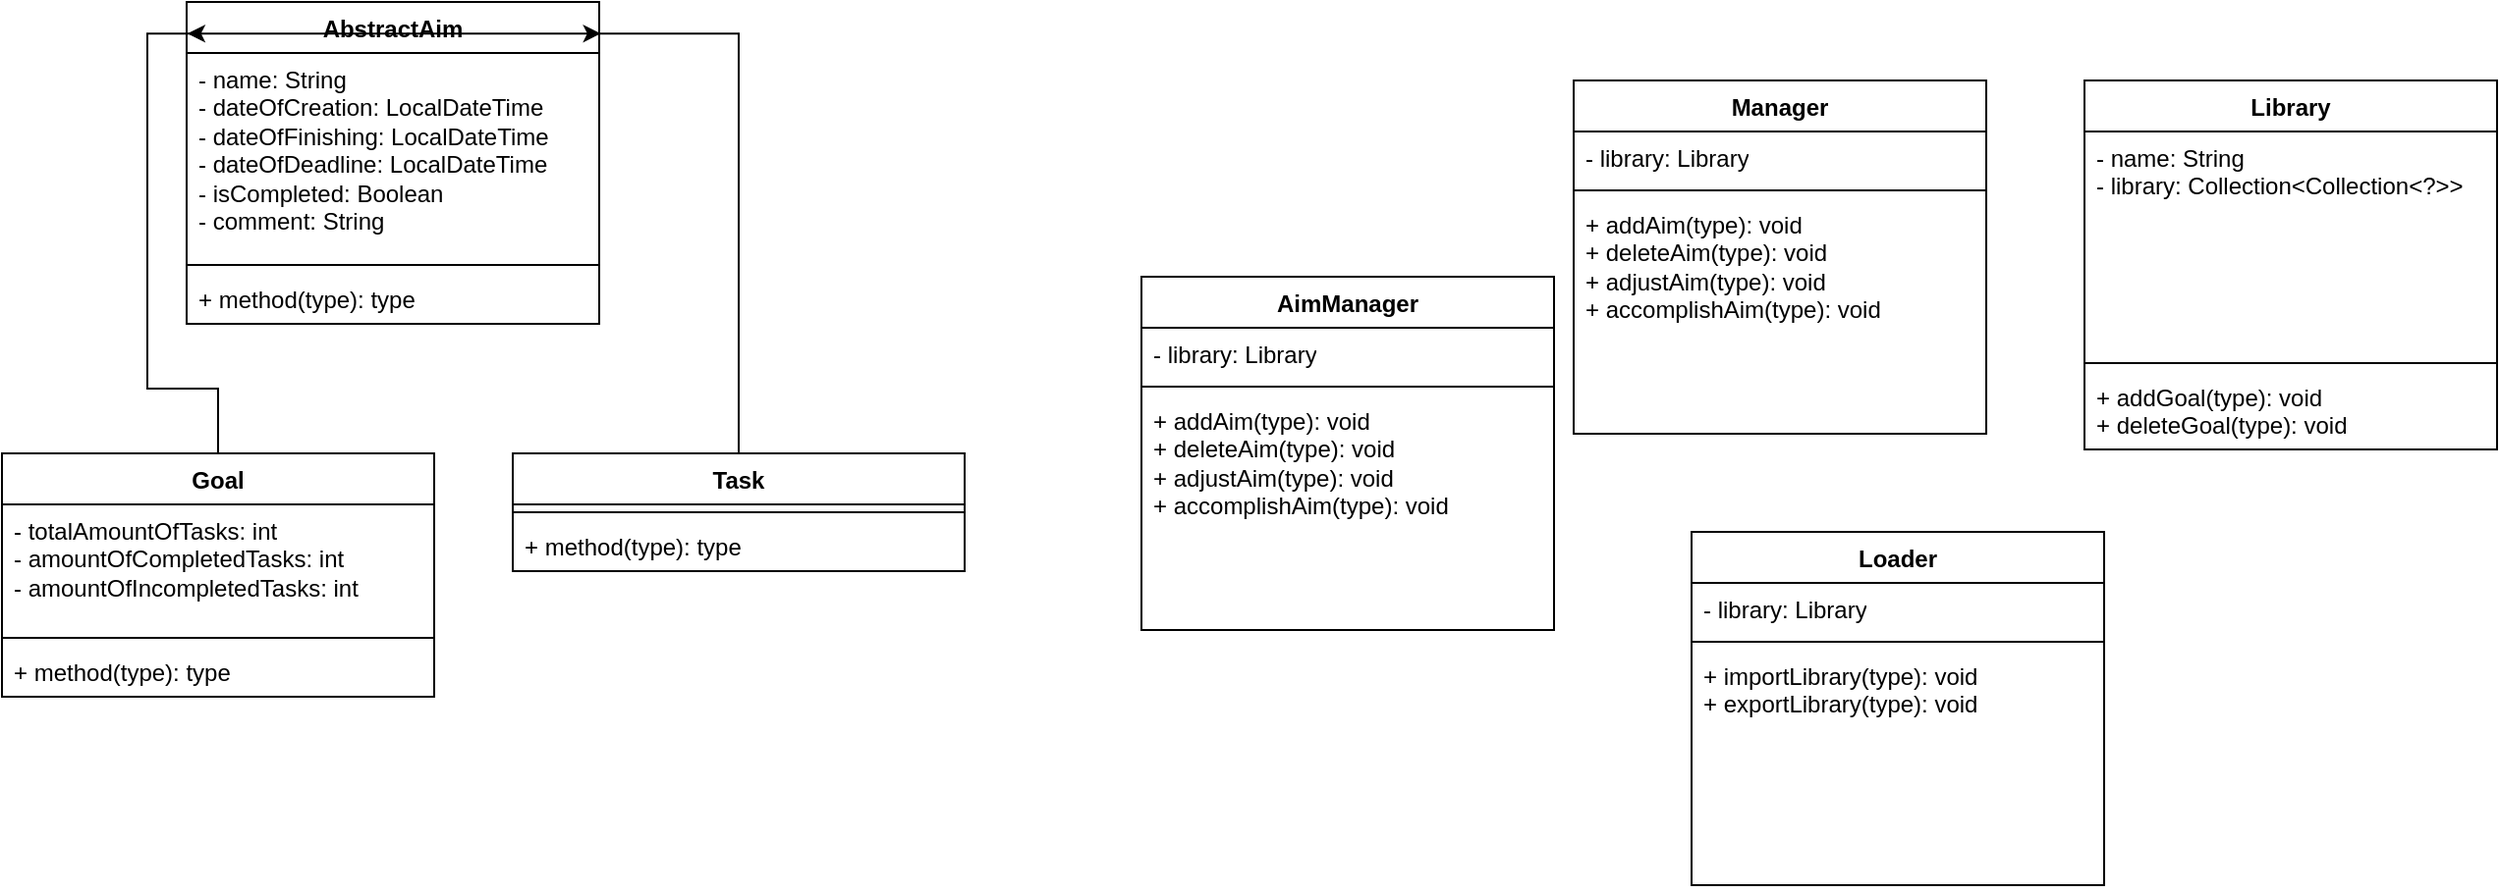 <mxfile version="28.2.7">
  <diagram name="Страница — 1" id="L7pegW341-Cvob3SDEj0">
    <mxGraphModel dx="1042" dy="535" grid="1" gridSize="10" guides="1" tooltips="1" connect="1" arrows="1" fold="1" page="1" pageScale="1" pageWidth="3300" pageHeight="4681" math="0" shadow="0">
      <root>
        <mxCell id="0" />
        <mxCell id="1" parent="0" />
        <mxCell id="3qHl4PqVqLv_ZjPEbpaF-16" value="AbstractAim" style="swimlane;fontStyle=1;align=center;verticalAlign=top;childLayout=stackLayout;horizontal=1;startSize=26;horizontalStack=0;resizeParent=1;resizeParentMax=0;resizeLast=0;collapsible=1;marginBottom=0;whiteSpace=wrap;html=1;" parent="1" vertex="1">
          <mxGeometry x="204" y="10" width="210" height="164" as="geometry" />
        </mxCell>
        <mxCell id="3qHl4PqVqLv_ZjPEbpaF-17" value="- name: String&lt;div&gt;- dateOfCreation: LocalDateTime&lt;/div&gt;&lt;div&gt;- dateOfFinishing: LocalDateTime&lt;/div&gt;&lt;div&gt;- dateOfDeadline: LocalDateTime&lt;br&gt;&lt;div&gt;&lt;div&gt;&lt;/div&gt;&lt;/div&gt;&lt;div&gt;&lt;div&gt;&lt;div&gt;- isCompleted: Boolean&lt;/div&gt;&lt;div&gt;- comment: String&lt;br&gt;&lt;div&gt;&lt;br&gt;&lt;/div&gt;&lt;/div&gt;&lt;/div&gt;&lt;/div&gt;&lt;/div&gt;" style="text;strokeColor=none;fillColor=none;align=left;verticalAlign=top;spacingLeft=4;spacingRight=4;overflow=hidden;rotatable=0;points=[[0,0.5],[1,0.5]];portConstraint=eastwest;whiteSpace=wrap;html=1;" parent="3qHl4PqVqLv_ZjPEbpaF-16" vertex="1">
          <mxGeometry y="26" width="210" height="104" as="geometry" />
        </mxCell>
        <mxCell id="3qHl4PqVqLv_ZjPEbpaF-18" value="" style="line;strokeWidth=1;fillColor=none;align=left;verticalAlign=middle;spacingTop=-1;spacingLeft=3;spacingRight=3;rotatable=0;labelPosition=right;points=[];portConstraint=eastwest;strokeColor=inherit;" parent="3qHl4PqVqLv_ZjPEbpaF-16" vertex="1">
          <mxGeometry y="130" width="210" height="8" as="geometry" />
        </mxCell>
        <mxCell id="3qHl4PqVqLv_ZjPEbpaF-19" value="+ method(type): type" style="text;strokeColor=none;fillColor=none;align=left;verticalAlign=top;spacingLeft=4;spacingRight=4;overflow=hidden;rotatable=0;points=[[0,0.5],[1,0.5]];portConstraint=eastwest;whiteSpace=wrap;html=1;" parent="3qHl4PqVqLv_ZjPEbpaF-16" vertex="1">
          <mxGeometry y="138" width="210" height="26" as="geometry" />
        </mxCell>
        <mxCell id="MxHm8bXUCmK2yZea_yJ1-1" value="Goal" style="swimlane;fontStyle=1;align=center;verticalAlign=top;childLayout=stackLayout;horizontal=1;startSize=26;horizontalStack=0;resizeParent=1;resizeParentMax=0;resizeLast=0;collapsible=1;marginBottom=0;whiteSpace=wrap;html=1;" vertex="1" parent="1">
          <mxGeometry x="110" y="240" width="220" height="124" as="geometry" />
        </mxCell>
        <mxCell id="MxHm8bXUCmK2yZea_yJ1-2" value="-&amp;nbsp;&lt;span style=&quot;white-space-collapse: preserve;&quot;&gt;totalAmountOfTasks&lt;/span&gt;:&amp;nbsp;&lt;span style=&quot;white-space-collapse: preserve; background-color: transparent; color: light-dark(rgb(0, 0, 0), rgb(255, 255, 255));&quot;&gt;int &lt;/span&gt;&lt;div&gt;&lt;span style=&quot;white-space-collapse: preserve;&quot;&gt;- amountOfCompletedTasks&lt;/span&gt;:&amp;nbsp;&lt;span style=&quot;color: light-dark(rgb(0, 0, 0), rgb(255, 255, 255)); white-space-collapse: preserve; background-color: transparent;&quot;&gt;int &lt;/span&gt;&lt;br&gt;&lt;span style=&quot;white-space-collapse: preserve;&quot;&gt;- amountOfIncompletedTasks&lt;/span&gt;&lt;span style=&quot;background-color: transparent; color: light-dark(rgb(0, 0, 0), rgb(255, 255, 255));&quot;&gt;:&amp;nbsp;&lt;/span&gt;&lt;span style=&quot;background-color: transparent; color: light-dark(rgb(0, 0, 0), rgb(255, 255, 255)); white-space-collapse: preserve;&quot;&gt;int &lt;/span&gt;&lt;/div&gt;" style="text;strokeColor=none;fillColor=none;align=left;verticalAlign=top;spacingLeft=4;spacingRight=4;overflow=hidden;rotatable=0;points=[[0,0.5],[1,0.5]];portConstraint=eastwest;whiteSpace=wrap;html=1;" vertex="1" parent="MxHm8bXUCmK2yZea_yJ1-1">
          <mxGeometry y="26" width="220" height="64" as="geometry" />
        </mxCell>
        <mxCell id="MxHm8bXUCmK2yZea_yJ1-3" value="" style="line;strokeWidth=1;fillColor=none;align=left;verticalAlign=middle;spacingTop=-1;spacingLeft=3;spacingRight=3;rotatable=0;labelPosition=right;points=[];portConstraint=eastwest;strokeColor=inherit;" vertex="1" parent="MxHm8bXUCmK2yZea_yJ1-1">
          <mxGeometry y="90" width="220" height="8" as="geometry" />
        </mxCell>
        <mxCell id="MxHm8bXUCmK2yZea_yJ1-4" value="+ method(type): type" style="text;strokeColor=none;fillColor=none;align=left;verticalAlign=top;spacingLeft=4;spacingRight=4;overflow=hidden;rotatable=0;points=[[0,0.5],[1,0.5]];portConstraint=eastwest;whiteSpace=wrap;html=1;" vertex="1" parent="MxHm8bXUCmK2yZea_yJ1-1">
          <mxGeometry y="98" width="220" height="26" as="geometry" />
        </mxCell>
        <mxCell id="MxHm8bXUCmK2yZea_yJ1-5" value="Task" style="swimlane;fontStyle=1;align=center;verticalAlign=top;childLayout=stackLayout;horizontal=1;startSize=26;horizontalStack=0;resizeParent=1;resizeParentMax=0;resizeLast=0;collapsible=1;marginBottom=0;whiteSpace=wrap;html=1;" vertex="1" parent="1">
          <mxGeometry x="370" y="240" width="230" height="60" as="geometry" />
        </mxCell>
        <mxCell id="MxHm8bXUCmK2yZea_yJ1-7" value="" style="line;strokeWidth=1;fillColor=none;align=left;verticalAlign=middle;spacingTop=-1;spacingLeft=3;spacingRight=3;rotatable=0;labelPosition=right;points=[];portConstraint=eastwest;strokeColor=inherit;" vertex="1" parent="MxHm8bXUCmK2yZea_yJ1-5">
          <mxGeometry y="26" width="230" height="8" as="geometry" />
        </mxCell>
        <mxCell id="MxHm8bXUCmK2yZea_yJ1-8" value="+ method(type): type" style="text;strokeColor=none;fillColor=none;align=left;verticalAlign=top;spacingLeft=4;spacingRight=4;overflow=hidden;rotatable=0;points=[[0,0.5],[1,0.5]];portConstraint=eastwest;whiteSpace=wrap;html=1;" vertex="1" parent="MxHm8bXUCmK2yZea_yJ1-5">
          <mxGeometry y="34" width="230" height="26" as="geometry" />
        </mxCell>
        <mxCell id="MxHm8bXUCmK2yZea_yJ1-9" style="edgeStyle=orthogonalEdgeStyle;rounded=0;orthogonalLoop=1;jettySize=auto;html=1;exitX=0.5;exitY=0;exitDx=0;exitDy=0;entryX=0.002;entryY=0.098;entryDx=0;entryDy=0;entryPerimeter=0;" edge="1" parent="1" source="MxHm8bXUCmK2yZea_yJ1-1" target="3qHl4PqVqLv_ZjPEbpaF-16">
          <mxGeometry relative="1" as="geometry" />
        </mxCell>
        <mxCell id="MxHm8bXUCmK2yZea_yJ1-10" style="edgeStyle=orthogonalEdgeStyle;rounded=0;orthogonalLoop=1;jettySize=auto;html=1;exitX=0.5;exitY=0;exitDx=0;exitDy=0;entryX=1.004;entryY=0.098;entryDx=0;entryDy=0;entryPerimeter=0;" edge="1" parent="1" source="MxHm8bXUCmK2yZea_yJ1-5" target="3qHl4PqVqLv_ZjPEbpaF-16">
          <mxGeometry relative="1" as="geometry" />
        </mxCell>
        <mxCell id="MxHm8bXUCmK2yZea_yJ1-11" value="AimManager" style="swimlane;fontStyle=1;align=center;verticalAlign=top;childLayout=stackLayout;horizontal=1;startSize=26;horizontalStack=0;resizeParent=1;resizeParentMax=0;resizeLast=0;collapsible=1;marginBottom=0;whiteSpace=wrap;html=1;" vertex="1" parent="1">
          <mxGeometry x="690" y="150" width="210" height="180" as="geometry" />
        </mxCell>
        <mxCell id="MxHm8bXUCmK2yZea_yJ1-12" value="- library: Library" style="text;strokeColor=none;fillColor=none;align=left;verticalAlign=top;spacingLeft=4;spacingRight=4;overflow=hidden;rotatable=0;points=[[0,0.5],[1,0.5]];portConstraint=eastwest;whiteSpace=wrap;html=1;" vertex="1" parent="MxHm8bXUCmK2yZea_yJ1-11">
          <mxGeometry y="26" width="210" height="26" as="geometry" />
        </mxCell>
        <mxCell id="MxHm8bXUCmK2yZea_yJ1-13" value="" style="line;strokeWidth=1;fillColor=none;align=left;verticalAlign=middle;spacingTop=-1;spacingLeft=3;spacingRight=3;rotatable=0;labelPosition=right;points=[];portConstraint=eastwest;strokeColor=inherit;" vertex="1" parent="MxHm8bXUCmK2yZea_yJ1-11">
          <mxGeometry y="52" width="210" height="8" as="geometry" />
        </mxCell>
        <mxCell id="MxHm8bXUCmK2yZea_yJ1-14" value="+ addAim(type): void&lt;div&gt;+ deleteAim(type): void&lt;/div&gt;&lt;div&gt;+ adjustAim(type): void&lt;div&gt;+ accomplishAim(type): void&lt;/div&gt;&lt;/div&gt;" style="text;strokeColor=none;fillColor=none;align=left;verticalAlign=top;spacingLeft=4;spacingRight=4;overflow=hidden;rotatable=0;points=[[0,0.5],[1,0.5]];portConstraint=eastwest;whiteSpace=wrap;html=1;" vertex="1" parent="MxHm8bXUCmK2yZea_yJ1-11">
          <mxGeometry y="60" width="210" height="120" as="geometry" />
        </mxCell>
        <mxCell id="MxHm8bXUCmK2yZea_yJ1-15" value="Library" style="swimlane;fontStyle=1;align=center;verticalAlign=top;childLayout=stackLayout;horizontal=1;startSize=26;horizontalStack=0;resizeParent=1;resizeParentMax=0;resizeLast=0;collapsible=1;marginBottom=0;whiteSpace=wrap;html=1;" vertex="1" parent="1">
          <mxGeometry x="1170" y="50" width="210" height="188" as="geometry" />
        </mxCell>
        <mxCell id="MxHm8bXUCmK2yZea_yJ1-16" value="- name: String&lt;div&gt;- library: Collection&amp;lt;Collection&amp;lt;?&amp;gt;&amp;gt;&lt;br&gt;&lt;div&gt;&lt;br&gt;&lt;/div&gt;&lt;/div&gt;" style="text;strokeColor=none;fillColor=none;align=left;verticalAlign=top;spacingLeft=4;spacingRight=4;overflow=hidden;rotatable=0;points=[[0,0.5],[1,0.5]];portConstraint=eastwest;whiteSpace=wrap;html=1;" vertex="1" parent="MxHm8bXUCmK2yZea_yJ1-15">
          <mxGeometry y="26" width="210" height="114" as="geometry" />
        </mxCell>
        <mxCell id="MxHm8bXUCmK2yZea_yJ1-17" value="" style="line;strokeWidth=1;fillColor=none;align=left;verticalAlign=middle;spacingTop=-1;spacingLeft=3;spacingRight=3;rotatable=0;labelPosition=right;points=[];portConstraint=eastwest;strokeColor=inherit;" vertex="1" parent="MxHm8bXUCmK2yZea_yJ1-15">
          <mxGeometry y="140" width="210" height="8" as="geometry" />
        </mxCell>
        <mxCell id="MxHm8bXUCmK2yZea_yJ1-18" value="+ addGoal(type): void&lt;div&gt;+ deleteGoal(type): void&lt;/div&gt;" style="text;strokeColor=none;fillColor=none;align=left;verticalAlign=top;spacingLeft=4;spacingRight=4;overflow=hidden;rotatable=0;points=[[0,0.5],[1,0.5]];portConstraint=eastwest;whiteSpace=wrap;html=1;" vertex="1" parent="MxHm8bXUCmK2yZea_yJ1-15">
          <mxGeometry y="148" width="210" height="40" as="geometry" />
        </mxCell>
        <mxCell id="MxHm8bXUCmK2yZea_yJ1-19" value="Loader" style="swimlane;fontStyle=1;align=center;verticalAlign=top;childLayout=stackLayout;horizontal=1;startSize=26;horizontalStack=0;resizeParent=1;resizeParentMax=0;resizeLast=0;collapsible=1;marginBottom=0;whiteSpace=wrap;html=1;" vertex="1" parent="1">
          <mxGeometry x="970" y="280" width="210" height="180" as="geometry" />
        </mxCell>
        <mxCell id="MxHm8bXUCmK2yZea_yJ1-20" value="- library: Library" style="text;strokeColor=none;fillColor=none;align=left;verticalAlign=top;spacingLeft=4;spacingRight=4;overflow=hidden;rotatable=0;points=[[0,0.5],[1,0.5]];portConstraint=eastwest;whiteSpace=wrap;html=1;" vertex="1" parent="MxHm8bXUCmK2yZea_yJ1-19">
          <mxGeometry y="26" width="210" height="26" as="geometry" />
        </mxCell>
        <mxCell id="MxHm8bXUCmK2yZea_yJ1-21" value="" style="line;strokeWidth=1;fillColor=none;align=left;verticalAlign=middle;spacingTop=-1;spacingLeft=3;spacingRight=3;rotatable=0;labelPosition=right;points=[];portConstraint=eastwest;strokeColor=inherit;" vertex="1" parent="MxHm8bXUCmK2yZea_yJ1-19">
          <mxGeometry y="52" width="210" height="8" as="geometry" />
        </mxCell>
        <mxCell id="MxHm8bXUCmK2yZea_yJ1-22" value="+ importLibrary(type): void&lt;div&gt;+ exportLibrary(type): void&lt;/div&gt;&lt;div&gt;&lt;br&gt;&lt;/div&gt;" style="text;strokeColor=none;fillColor=none;align=left;verticalAlign=top;spacingLeft=4;spacingRight=4;overflow=hidden;rotatable=0;points=[[0,0.5],[1,0.5]];portConstraint=eastwest;whiteSpace=wrap;html=1;" vertex="1" parent="MxHm8bXUCmK2yZea_yJ1-19">
          <mxGeometry y="60" width="210" height="120" as="geometry" />
        </mxCell>
        <mxCell id="MxHm8bXUCmK2yZea_yJ1-23" value="Manager" style="swimlane;fontStyle=1;align=center;verticalAlign=top;childLayout=stackLayout;horizontal=1;startSize=26;horizontalStack=0;resizeParent=1;resizeParentMax=0;resizeLast=0;collapsible=1;marginBottom=0;whiteSpace=wrap;html=1;" vertex="1" parent="1">
          <mxGeometry x="910" y="50" width="210" height="180" as="geometry" />
        </mxCell>
        <mxCell id="MxHm8bXUCmK2yZea_yJ1-24" value="- library: Library" style="text;strokeColor=none;fillColor=none;align=left;verticalAlign=top;spacingLeft=4;spacingRight=4;overflow=hidden;rotatable=0;points=[[0,0.5],[1,0.5]];portConstraint=eastwest;whiteSpace=wrap;html=1;" vertex="1" parent="MxHm8bXUCmK2yZea_yJ1-23">
          <mxGeometry y="26" width="210" height="26" as="geometry" />
        </mxCell>
        <mxCell id="MxHm8bXUCmK2yZea_yJ1-25" value="" style="line;strokeWidth=1;fillColor=none;align=left;verticalAlign=middle;spacingTop=-1;spacingLeft=3;spacingRight=3;rotatable=0;labelPosition=right;points=[];portConstraint=eastwest;strokeColor=inherit;" vertex="1" parent="MxHm8bXUCmK2yZea_yJ1-23">
          <mxGeometry y="52" width="210" height="8" as="geometry" />
        </mxCell>
        <mxCell id="MxHm8bXUCmK2yZea_yJ1-26" value="+ addAim(type): void&lt;div&gt;+ deleteAim(type): void&lt;/div&gt;&lt;div&gt;+ adjustAim(type): void&lt;div&gt;+ accomplishAim(type): void&lt;/div&gt;&lt;/div&gt;" style="text;strokeColor=none;fillColor=none;align=left;verticalAlign=top;spacingLeft=4;spacingRight=4;overflow=hidden;rotatable=0;points=[[0,0.5],[1,0.5]];portConstraint=eastwest;whiteSpace=wrap;html=1;" vertex="1" parent="MxHm8bXUCmK2yZea_yJ1-23">
          <mxGeometry y="60" width="210" height="120" as="geometry" />
        </mxCell>
      </root>
    </mxGraphModel>
  </diagram>
</mxfile>
